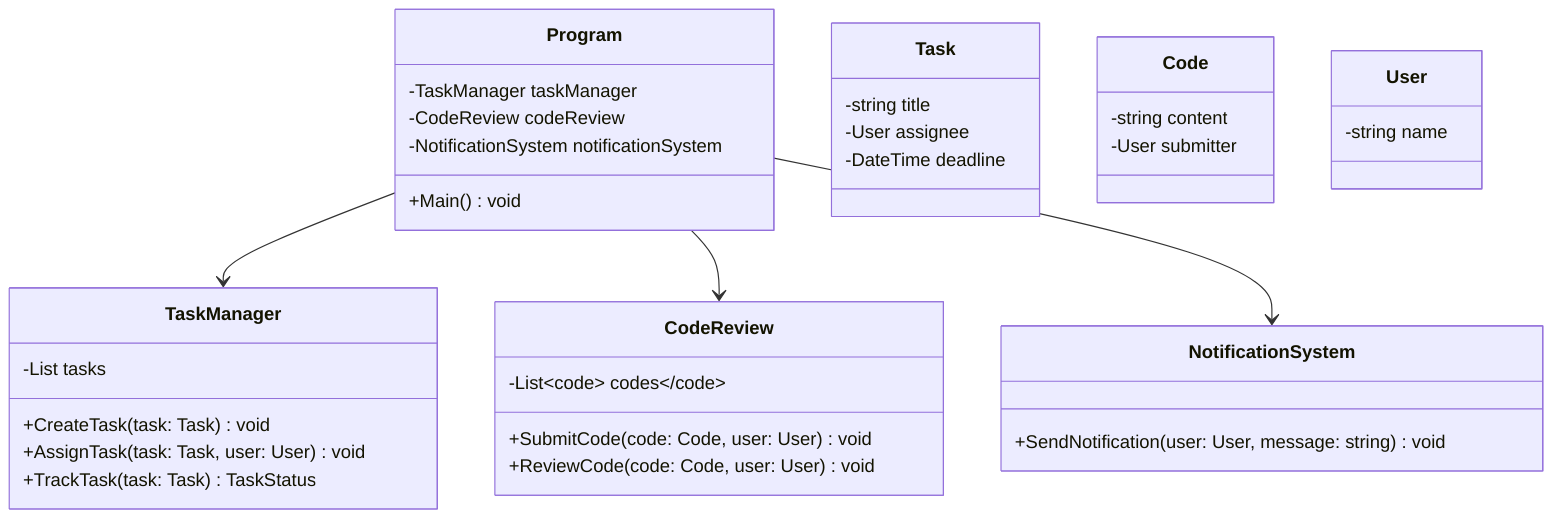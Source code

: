 classDiagram
    class Program {
        -TaskManager taskManager
        -CodeReview codeReview
        -NotificationSystem notificationSystem
        +Main() void
    }
    class TaskManager {
        -List<Task> tasks
        +CreateTask(task: Task) void
        +AssignTask(task: Task, user: User) void
        +TrackTask(task: Task) TaskStatus
    }
    class CodeReview {
        -List<Code> codes
        +SubmitCode(code: Code, user: User) void
        +ReviewCode(code: Code, user: User) void
    }
    class NotificationSystem {
        +SendNotification(user: User, message: string) void
    }
    class Task {
        -string title
        -User assignee
        -DateTime deadline
    }
    class Code {
        -string content
        -User submitter
    }
    class User {
        -string name
    }
    Program --> TaskManager
    Program --> CodeReview
    Program --> NotificationSystem